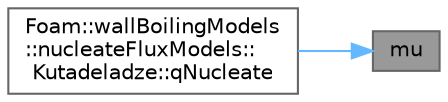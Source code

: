 digraph "mu"
{
 // LATEX_PDF_SIZE
  bgcolor="transparent";
  edge [fontname=Helvetica,fontsize=10,labelfontname=Helvetica,labelfontsize=10];
  node [fontname=Helvetica,fontsize=10,shape=box,height=0.2,width=0.4];
  rankdir="RL";
  Node1 [id="Node000001",label="mu",height=0.2,width=0.4,color="gray40", fillcolor="grey60", style="filled", fontcolor="black",tooltip=" "];
  Node1 -> Node2 [id="edge1_Node000001_Node000002",dir="back",color="steelblue1",style="solid",tooltip=" "];
  Node2 [id="Node000002",label="Foam::wallBoilingModels\l::nucleateFluxModels::\lKutadeladze::qNucleate",height=0.2,width=0.4,color="grey40", fillcolor="white", style="filled",URL="$classFoam_1_1wallBoilingModels_1_1nucleateFluxModels_1_1Kutadeladze.html#a9dd62e8ac0df4b818d517b9fd3a82d5e",tooltip=" "];
}
